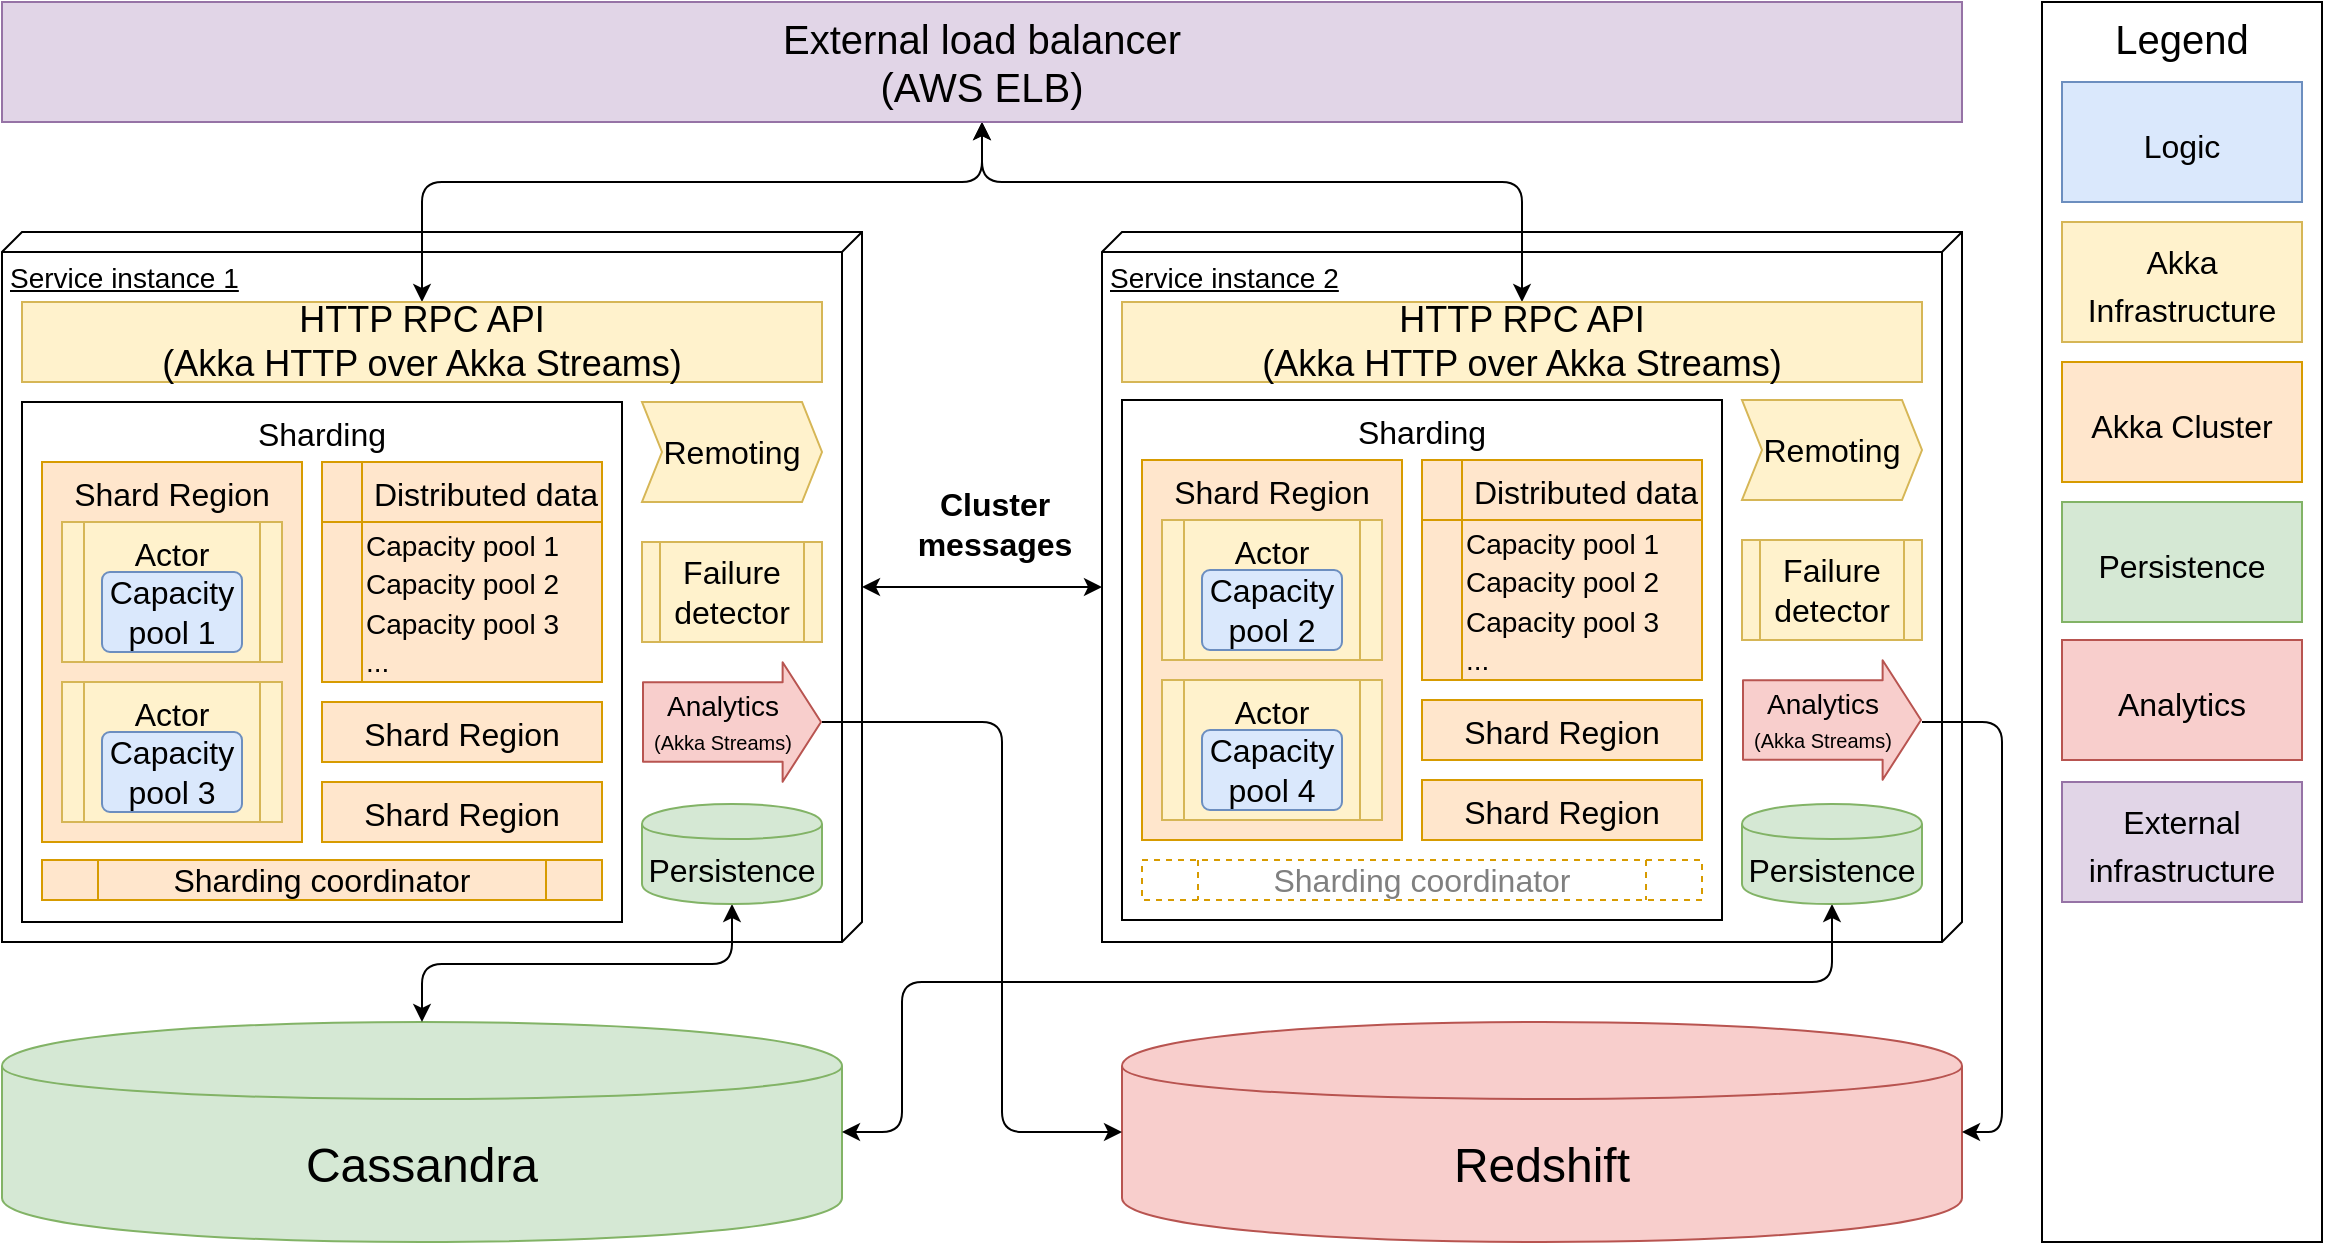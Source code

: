 <mxfile version="13.5.5" type="device"><diagram id="LK8TuRsa2vT0VlihYCzC" name="Page-1"><mxGraphModel dx="2912" dy="1161" grid="1" gridSize="10" guides="1" tooltips="1" connect="1" arrows="1" fold="1" page="1" pageScale="1" pageWidth="850" pageHeight="1100" math="0" shadow="0"><root><mxCell id="0"/><mxCell id="1" parent="0"/><mxCell id="uVnXu0M_bN9vel0Fh6BO-103" value="Cluster&lt;br&gt;messages" style="edgeStyle=orthogonalEdgeStyle;rounded=0;orthogonalLoop=1;jettySize=auto;html=1;startArrow=classic;startFill=1;fontSize=16;fontStyle=1" parent="1" source="tTwzh7BgLfRT5gA1_CXw-3" target="uVnXu0M_bN9vel0Fh6BO-102" edge="1"><mxGeometry x="0.091" y="33" relative="1" as="geometry"><mxPoint y="1" as="offset"/></mxGeometry></mxCell><mxCell id="tTwzh7BgLfRT5gA1_CXw-3" value="Service instance 1" style="verticalAlign=top;align=left;spacingTop=8;spacingLeft=2;spacingRight=12;shape=cube;size=10;direction=south;fontStyle=4;html=1;fontSize=14;" parent="1" vertex="1"><mxGeometry x="-810" y="135" width="430" height="355" as="geometry"/></mxCell><mxCell id="uVnXu0M_bN9vel0Fh6BO-102" value="Service instance 2" style="verticalAlign=top;align=left;spacingTop=8;spacingLeft=2;spacingRight=12;shape=cube;size=10;direction=south;fontStyle=4;html=1;fontSize=14;" parent="1" vertex="1"><mxGeometry x="-260" y="135" width="430" height="355" as="geometry"/></mxCell><mxCell id="tTwzh7BgLfRT5gA1_CXw-22" value="Cassandra" style="shape=cylinder;whiteSpace=wrap;html=1;boundedLbl=1;backgroundOutline=1;fontSize=24;fillColor=#d5e8d4;strokeColor=#82b366;" parent="1" vertex="1"><mxGeometry x="-810" y="530" width="420" height="110" as="geometry"/></mxCell><mxCell id="uVnXu0M_bN9vel0Fh6BO-125" style="edgeStyle=orthogonalEdgeStyle;rounded=1;orthogonalLoop=1;jettySize=auto;html=1;exitX=0.5;exitY=1;exitDx=0;exitDy=0;startArrow=classic;startFill=1;fontSize=16;" parent="1" source="tTwzh7BgLfRT5gA1_CXw-33" target="tTwzh7BgLfRT5gA1_CXw-31" edge="1"><mxGeometry relative="1" as="geometry"><Array as="points"><mxPoint x="-320" y="110"/><mxPoint x="-600" y="110"/></Array></mxGeometry></mxCell><mxCell id="uVnXu0M_bN9vel0Fh6BO-126" style="edgeStyle=orthogonalEdgeStyle;rounded=1;orthogonalLoop=1;jettySize=auto;html=1;exitX=0.5;exitY=1;exitDx=0;exitDy=0;startArrow=classic;startFill=1;fontSize=16;" parent="1" source="tTwzh7BgLfRT5gA1_CXw-33" target="uVnXu0M_bN9vel0Fh6BO-104" edge="1"><mxGeometry relative="1" as="geometry"><Array as="points"><mxPoint x="-320" y="110"/><mxPoint x="-50" y="110"/></Array></mxGeometry></mxCell><mxCell id="tTwzh7BgLfRT5gA1_CXw-33" value="External load balancer&lt;br&gt;(AWS ELB)" style="rounded=0;whiteSpace=wrap;html=1;fontSize=20;fillColor=#e1d5e7;strokeColor=#9673a6;" parent="1" vertex="1"><mxGeometry x="-810" y="20" width="980" height="60" as="geometry"/></mxCell><mxCell id="tTwzh7BgLfRT5gA1_CXw-31" value="HTTP RPC API&lt;br style=&quot;font-size: 18px&quot;&gt;(Akka HTTP over Akka Streams)" style="rounded=0;whiteSpace=wrap;html=1;fontSize=18;fillColor=#fff2cc;strokeColor=#d6b656;" parent="1" vertex="1"><mxGeometry x="-800" y="170" width="400" height="40" as="geometry"/></mxCell><mxCell id="uVnXu0M_bN9vel0Fh6BO-20" value="Sharding" style="rounded=0;whiteSpace=wrap;html=1;fontSize=16;verticalAlign=top;" parent="1" vertex="1"><mxGeometry x="-800" y="220" width="300" height="260" as="geometry"/></mxCell><mxCell id="uVnXu0M_bN9vel0Fh6BO-6" value="Shard Region" style="rounded=0;whiteSpace=wrap;html=1;fontSize=16;verticalAlign=top;fillColor=#ffe6cc;strokeColor=#d79b00;" parent="1" vertex="1"><mxGeometry x="-790" y="250" width="130" height="190" as="geometry"/></mxCell><mxCell id="uVnXu0M_bN9vel0Fh6BO-21" value="Shard Region" style="rounded=0;whiteSpace=wrap;html=1;fontSize=16;verticalAlign=top;fillColor=#ffe6cc;strokeColor=#d79b00;" parent="1" vertex="1"><mxGeometry x="-650" y="410" width="140" height="30" as="geometry"/></mxCell><mxCell id="uVnXu0M_bN9vel0Fh6BO-22" value="Shard Region" style="rounded=0;whiteSpace=wrap;html=1;fontSize=16;verticalAlign=top;fillColor=#ffe6cc;strokeColor=#d79b00;" parent="1" vertex="1"><mxGeometry x="-650" y="370" width="140" height="30" as="geometry"/></mxCell><mxCell id="uVnXu0M_bN9vel0Fh6BO-24" value="Sharding coordinator" style="shape=process;whiteSpace=wrap;html=1;backgroundOutline=1;fontSize=16;fillColor=#ffe6cc;strokeColor=#d79b00;" parent="1" vertex="1"><mxGeometry x="-790" y="449" width="280" height="20" as="geometry"/></mxCell><mxCell id="uVnXu0M_bN9vel0Fh6BO-36" value="Failure detector" style="shape=process;whiteSpace=wrap;html=1;backgroundOutline=1;fontSize=16;align=center;fillColor=#fff2cc;strokeColor=#d6b656;" parent="1" vertex="1"><mxGeometry x="-490" y="290" width="90" height="50" as="geometry"/></mxCell><mxCell id="uVnXu0M_bN9vel0Fh6BO-37" value="Remoting" style="shape=step;perimeter=stepPerimeter;whiteSpace=wrap;html=1;fixedSize=1;fontSize=16;align=center;size=10;fillColor=#fff2cc;strokeColor=#d6b656;" parent="1" vertex="1"><mxGeometry x="-490" y="220" width="90" height="50" as="geometry"/></mxCell><mxCell id="uVnXu0M_bN9vel0Fh6BO-128" style="edgeStyle=orthogonalEdgeStyle;rounded=1;orthogonalLoop=1;jettySize=auto;html=1;exitX=0.5;exitY=1;exitDx=0;exitDy=0;startArrow=classic;startFill=1;fontSize=16;" parent="1" source="uVnXu0M_bN9vel0Fh6BO-38" target="tTwzh7BgLfRT5gA1_CXw-22" edge="1"><mxGeometry relative="1" as="geometry"><Array as="points"><mxPoint x="-445" y="501"/><mxPoint x="-600" y="501"/></Array></mxGeometry></mxCell><mxCell id="uVnXu0M_bN9vel0Fh6BO-38" value="Persistence" style="shape=cylinder;whiteSpace=wrap;html=1;boundedLbl=1;backgroundOutline=1;fontSize=16;align=center;fillColor=#d5e8d4;strokeColor=#82b366;" parent="1" vertex="1"><mxGeometry x="-490" y="421" width="90" height="50" as="geometry"/></mxCell><mxCell id="uVnXu0M_bN9vel0Fh6BO-66" value="" style="shape=flexArrow;endArrow=classic;html=1;fontSize=18;width=39.866;endSize=6.063;endWidth=18.944;fillColor=#f8cecc;strokeColor=#b85450;" parent="1" edge="1"><mxGeometry width="50" height="50" relative="1" as="geometry"><mxPoint x="-490" y="380" as="sourcePoint"/><mxPoint x="-400" y="380" as="targetPoint"/></mxGeometry></mxCell><mxCell id="uVnXu0M_bN9vel0Fh6BO-68" value="Analytics&lt;br style=&quot;font-size: 14px&quot;&gt;&lt;font style=&quot;font-size: 10px&quot;&gt;(Akka Streams)&lt;/font&gt;" style="edgeLabel;html=1;align=center;verticalAlign=middle;resizable=0;points=[];fontSize=14;labelBackgroundColor=none;" parent="uVnXu0M_bN9vel0Fh6BO-66" vertex="1" connectable="0"><mxGeometry x="0.438" y="6" relative="1" as="geometry"><mxPoint x="-24.65" y="6" as="offset"/></mxGeometry></mxCell><mxCell id="uVnXu0M_bN9vel0Fh6BO-73" value="" style="group;fillColor=#ffe6cc;strokeColor=#d79b00;" parent="1" vertex="1" connectable="0"><mxGeometry x="-650" y="250" width="140" height="110" as="geometry"/></mxCell><mxCell id="uVnXu0M_bN9vel0Fh6BO-74" value="" style="group;fillColor=#fff2cc;strokeColor=#d6b656;" parent="1" vertex="1" connectable="0"><mxGeometry x="-780" y="280" width="110" height="70" as="geometry"/></mxCell><mxCell id="uVnXu0M_bN9vel0Fh6BO-75" value="" style="group;fillColor=#dae8fc;strokeColor=#6c8ebf;" parent="1" vertex="1" connectable="0"><mxGeometry x="-780" y="360" width="110" height="70" as="geometry"/></mxCell><mxCell id="uVnXu0M_bN9vel0Fh6BO-15" value="Actor" style="shape=process;whiteSpace=wrap;html=1;backgroundOutline=1;fontSize=16;verticalAlign=top;horizontal=1;fillColor=#fff2cc;strokeColor=#d6b656;" parent="1" vertex="1"><mxGeometry x="-780" y="360" width="110" height="70" as="geometry"/></mxCell><mxCell id="uVnXu0M_bN9vel0Fh6BO-16" value="Capacity&lt;br&gt;pool 3" style="rounded=1;arcSize=10;whiteSpace=wrap;html=1;align=center;fontSize=16;fillColor=#dae8fc;strokeColor=#6c8ebf;" parent="1" vertex="1"><mxGeometry x="-760" y="385" width="70" height="40" as="geometry"/></mxCell><mxCell id="uVnXu0M_bN9vel0Fh6BO-7" value="Actor" style="shape=process;whiteSpace=wrap;html=1;backgroundOutline=1;fontSize=16;verticalAlign=top;fillColor=#fff2cc;strokeColor=#d6b656;" parent="1" vertex="1"><mxGeometry x="-780" y="280" width="110" height="70" as="geometry"/></mxCell><mxCell id="uVnXu0M_bN9vel0Fh6BO-9" value="Capacity&lt;br&gt;pool 1" style="rounded=1;arcSize=10;whiteSpace=wrap;html=1;align=center;fontSize=16;fillColor=#dae8fc;strokeColor=#6c8ebf;" parent="1" vertex="1"><mxGeometry x="-760" y="305" width="70" height="40" as="geometry"/></mxCell><mxCell id="uVnXu0M_bN9vel0Fh6BO-76" value="" style="group" parent="1" vertex="1" connectable="0"><mxGeometry x="-650" y="250" width="140" height="110" as="geometry"/></mxCell><mxCell id="uVnXu0M_bN9vel0Fh6BO-27" value="Distributed data&lt;font style=&quot;font-size: 14px&quot;&gt;&lt;br&gt;&lt;/font&gt;" style="shape=internalStorage;whiteSpace=wrap;html=1;backgroundOutline=1;fontSize=16;verticalAlign=top;dx=20;dy=30;align=right;fillColor=#ffe6cc;strokeColor=#d79b00;" parent="uVnXu0M_bN9vel0Fh6BO-76" vertex="1"><mxGeometry width="140" height="110" as="geometry"/></mxCell><mxCell id="uVnXu0M_bN9vel0Fh6BO-29" value="&lt;span style=&quot;font-size: 14px&quot;&gt;Capacity pool 1&lt;/span&gt;&lt;br style=&quot;font-size: 14px&quot;&gt;&lt;span style=&quot;font-size: 14px&quot;&gt;Capacity pool 2&lt;/span&gt;&lt;br style=&quot;font-size: 14px&quot;&gt;&lt;span style=&quot;font-size: 14px&quot;&gt;Capacity pool 3&lt;/span&gt;&lt;br style=&quot;font-size: 14px&quot;&gt;&lt;span style=&quot;font-size: 14px&quot;&gt;...&lt;/span&gt;" style="rounded=0;whiteSpace=wrap;html=1;fontSize=16;align=left;strokeColor=#d79b00;fillColor=#ffe6cc;" parent="uVnXu0M_bN9vel0Fh6BO-76" vertex="1"><mxGeometry x="20" y="30" width="120" height="80" as="geometry"/></mxCell><mxCell id="uVnXu0M_bN9vel0Fh6BO-104" value="HTTP RPC API&lt;br style=&quot;font-size: 18px&quot;&gt;(Akka HTTP over Akka Streams)" style="rounded=0;whiteSpace=wrap;html=1;fontSize=18;fillColor=#fff2cc;strokeColor=#d6b656;" parent="1" vertex="1"><mxGeometry x="-250" y="170" width="400" height="40" as="geometry"/></mxCell><mxCell id="uVnXu0M_bN9vel0Fh6BO-105" value="Sharding" style="rounded=0;whiteSpace=wrap;html=1;fontSize=16;verticalAlign=top;" parent="1" vertex="1"><mxGeometry x="-250" y="219" width="300" height="260" as="geometry"/></mxCell><mxCell id="uVnXu0M_bN9vel0Fh6BO-106" value="Shard Region" style="rounded=0;whiteSpace=wrap;html=1;fontSize=16;verticalAlign=top;fillColor=#ffe6cc;strokeColor=#d79b00;" parent="1" vertex="1"><mxGeometry x="-240" y="249" width="130" height="190" as="geometry"/></mxCell><mxCell id="uVnXu0M_bN9vel0Fh6BO-107" value="Shard Region" style="rounded=0;whiteSpace=wrap;html=1;fontSize=16;verticalAlign=top;fillColor=#ffe6cc;strokeColor=#d79b00;" parent="1" vertex="1"><mxGeometry x="-100" y="409" width="140" height="30" as="geometry"/></mxCell><mxCell id="uVnXu0M_bN9vel0Fh6BO-108" value="Shard Region" style="rounded=0;whiteSpace=wrap;html=1;fontSize=16;verticalAlign=top;fillColor=#ffe6cc;strokeColor=#d79b00;" parent="1" vertex="1"><mxGeometry x="-100" y="369" width="140" height="30" as="geometry"/></mxCell><mxCell id="uVnXu0M_bN9vel0Fh6BO-109" value="Sharding coordinator" style="shape=process;whiteSpace=wrap;html=1;backgroundOutline=1;fontSize=16;strokeColor=#d79b00;dashed=1;fontColor=#808080;" parent="1" vertex="1"><mxGeometry x="-240" y="449" width="280" height="20" as="geometry"/></mxCell><mxCell id="uVnXu0M_bN9vel0Fh6BO-110" value="Failure detector" style="shape=process;whiteSpace=wrap;html=1;backgroundOutline=1;fontSize=16;align=center;fillColor=#fff2cc;strokeColor=#d6b656;" parent="1" vertex="1"><mxGeometry x="60" y="289" width="90" height="50" as="geometry"/></mxCell><mxCell id="uVnXu0M_bN9vel0Fh6BO-111" value="Remoting" style="shape=step;perimeter=stepPerimeter;whiteSpace=wrap;html=1;fixedSize=1;fontSize=16;align=center;size=10;fillColor=#fff2cc;strokeColor=#d6b656;" parent="1" vertex="1"><mxGeometry x="60" y="219" width="90" height="50" as="geometry"/></mxCell><mxCell id="GS2oBCvHez2J5gihVVLG-8" style="edgeStyle=orthogonalEdgeStyle;orthogonalLoop=1;jettySize=auto;html=1;exitX=0.5;exitY=1;exitDx=0;exitDy=0;entryX=1;entryY=0.5;entryDx=0;entryDy=0;fontSize=20;rounded=1;startArrow=classic;startFill=1;" parent="1" source="uVnXu0M_bN9vel0Fh6BO-112" target="tTwzh7BgLfRT5gA1_CXw-22" edge="1"><mxGeometry relative="1" as="geometry"><Array as="points"><mxPoint x="105" y="510"/><mxPoint x="-360" y="510"/><mxPoint x="-360" y="585"/></Array></mxGeometry></mxCell><mxCell id="uVnXu0M_bN9vel0Fh6BO-112" value="Persistence" style="shape=cylinder;whiteSpace=wrap;html=1;boundedLbl=1;backgroundOutline=1;fontSize=16;align=center;fillColor=#d5e8d4;strokeColor=#82b366;" parent="1" vertex="1"><mxGeometry x="60" y="421" width="90" height="50" as="geometry"/></mxCell><mxCell id="uVnXu0M_bN9vel0Fh6BO-113" value="" style="shape=flexArrow;endArrow=classic;html=1;fontSize=18;width=39.866;endSize=6.063;endWidth=18.944;fillColor=#f8cecc;strokeColor=#b85450;" parent="1" edge="1"><mxGeometry width="50" height="50" relative="1" as="geometry"><mxPoint x="60" y="379" as="sourcePoint"/><mxPoint x="150" y="379" as="targetPoint"/></mxGeometry></mxCell><mxCell id="uVnXu0M_bN9vel0Fh6BO-114" value="Analytics&lt;br style=&quot;font-size: 14px&quot;&gt;&lt;font style=&quot;font-size: 10px&quot;&gt;(Akka Streams)&lt;/font&gt;" style="edgeLabel;html=1;align=center;verticalAlign=middle;resizable=0;points=[];fontSize=14;labelBackgroundColor=none;" parent="uVnXu0M_bN9vel0Fh6BO-113" vertex="1" connectable="0"><mxGeometry x="0.438" y="6" relative="1" as="geometry"><mxPoint x="-24.65" y="6" as="offset"/></mxGeometry></mxCell><mxCell id="uVnXu0M_bN9vel0Fh6BO-115" value="" style="group;fillColor=#ffe6cc;strokeColor=#d79b00;" parent="1" vertex="1" connectable="0"><mxGeometry x="-100" y="249" width="140" height="110" as="geometry"/></mxCell><mxCell id="uVnXu0M_bN9vel0Fh6BO-116" value="" style="group;fillColor=#fff2cc;strokeColor=#d6b656;" parent="1" vertex="1" connectable="0"><mxGeometry x="-230" y="279" width="110" height="70" as="geometry"/></mxCell><mxCell id="uVnXu0M_bN9vel0Fh6BO-117" value="" style="group;fillColor=#dae8fc;strokeColor=#6c8ebf;" parent="1" vertex="1" connectable="0"><mxGeometry x="-230" y="359" width="110" height="70" as="geometry"/></mxCell><mxCell id="uVnXu0M_bN9vel0Fh6BO-118" value="Actor" style="shape=process;whiteSpace=wrap;html=1;backgroundOutline=1;fontSize=16;verticalAlign=top;horizontal=1;fillColor=#fff2cc;strokeColor=#d6b656;" parent="1" vertex="1"><mxGeometry x="-230" y="359" width="110" height="70" as="geometry"/></mxCell><mxCell id="uVnXu0M_bN9vel0Fh6BO-119" value="Capacity&lt;br&gt;pool 4" style="rounded=1;arcSize=10;whiteSpace=wrap;html=1;align=center;fontSize=16;fillColor=#dae8fc;strokeColor=#6c8ebf;" parent="1" vertex="1"><mxGeometry x="-210" y="384" width="70" height="40" as="geometry"/></mxCell><mxCell id="uVnXu0M_bN9vel0Fh6BO-120" value="Actor" style="shape=process;whiteSpace=wrap;html=1;backgroundOutline=1;fontSize=16;verticalAlign=top;fillColor=#fff2cc;strokeColor=#d6b656;" parent="1" vertex="1"><mxGeometry x="-230" y="279" width="110" height="70" as="geometry"/></mxCell><mxCell id="uVnXu0M_bN9vel0Fh6BO-121" value="Capacity&lt;br&gt;pool 2" style="rounded=1;arcSize=10;whiteSpace=wrap;html=1;align=center;fontSize=16;fillColor=#dae8fc;strokeColor=#6c8ebf;" parent="1" vertex="1"><mxGeometry x="-210" y="304" width="70" height="40" as="geometry"/></mxCell><mxCell id="uVnXu0M_bN9vel0Fh6BO-122" value="" style="group" parent="1" vertex="1" connectable="0"><mxGeometry x="-100" y="249" width="140" height="110" as="geometry"/></mxCell><mxCell id="uVnXu0M_bN9vel0Fh6BO-123" value="Distributed data&lt;font style=&quot;font-size: 14px&quot;&gt;&lt;br&gt;&lt;/font&gt;" style="shape=internalStorage;whiteSpace=wrap;html=1;backgroundOutline=1;fontSize=16;verticalAlign=top;dx=20;dy=30;align=right;fillColor=#ffe6cc;strokeColor=#d79b00;" parent="uVnXu0M_bN9vel0Fh6BO-122" vertex="1"><mxGeometry width="140" height="110" as="geometry"/></mxCell><mxCell id="uVnXu0M_bN9vel0Fh6BO-124" value="&lt;span style=&quot;font-size: 14px&quot;&gt;Capacity pool 1&lt;/span&gt;&lt;br style=&quot;font-size: 14px&quot;&gt;&lt;span style=&quot;font-size: 14px&quot;&gt;Capacity pool 2&lt;/span&gt;&lt;br style=&quot;font-size: 14px&quot;&gt;&lt;span style=&quot;font-size: 14px&quot;&gt;Capacity pool 3&lt;/span&gt;&lt;br style=&quot;font-size: 14px&quot;&gt;&lt;span style=&quot;font-size: 14px&quot;&gt;...&lt;/span&gt;" style="rounded=0;whiteSpace=wrap;html=1;fontSize=16;align=left;strokeColor=#d79b00;fillColor=#ffe6cc;" parent="uVnXu0M_bN9vel0Fh6BO-122" vertex="1"><mxGeometry x="20" y="30" width="120" height="80" as="geometry"/></mxCell><mxCell id="uVnXu0M_bN9vel0Fh6BO-127" value="Redshift" style="shape=cylinder;whiteSpace=wrap;html=1;boundedLbl=1;backgroundOutline=1;fontSize=24;fillColor=#f8cecc;strokeColor=#b85450;" parent="1" vertex="1"><mxGeometry x="-250" y="530" width="420" height="110" as="geometry"/></mxCell><mxCell id="uVnXu0M_bN9vel0Fh6BO-129" value="" style="endArrow=classic;html=1;fontSize=16;entryX=0;entryY=0.5;entryDx=0;entryDy=0;edgeStyle=elbowEdgeStyle;" parent="1" target="uVnXu0M_bN9vel0Fh6BO-127" edge="1"><mxGeometry width="50" height="50" relative="1" as="geometry"><mxPoint x="-400" y="380" as="sourcePoint"/><mxPoint x="-350" y="410" as="targetPoint"/><Array as="points"><mxPoint x="-310" y="480"/></Array></mxGeometry></mxCell><mxCell id="GS2oBCvHez2J5gihVVLG-1" value="Legend" style="rounded=0;whiteSpace=wrap;html=1;fontSize=20;verticalAlign=top;" parent="1" vertex="1"><mxGeometry x="210" y="20" width="140" height="620" as="geometry"/></mxCell><mxCell id="GS2oBCvHez2J5gihVVLG-2" value="&lt;font style=&quot;font-size: 16px&quot;&gt;Akka&lt;br&gt;Infrastructure&lt;/font&gt;" style="rounded=0;whiteSpace=wrap;html=1;fontSize=20;fillColor=#fff2cc;strokeColor=#d6b656;" parent="1" vertex="1"><mxGeometry x="220" y="130" width="120" height="60" as="geometry"/></mxCell><mxCell id="GS2oBCvHez2J5gihVVLG-3" value="&lt;font style=&quot;font-size: 16px&quot;&gt;Akka Cluster&lt;br&gt;&lt;/font&gt;" style="rounded=0;whiteSpace=wrap;html=1;fontSize=20;fillColor=#ffe6cc;strokeColor=#d79b00;" parent="1" vertex="1"><mxGeometry x="220" y="200" width="120" height="60" as="geometry"/></mxCell><mxCell id="GS2oBCvHez2J5gihVVLG-4" value="&lt;font style=&quot;font-size: 16px&quot;&gt;Persistence&lt;/font&gt;" style="rounded=0;whiteSpace=wrap;html=1;fontSize=20;fillColor=#d5e8d4;strokeColor=#82b366;" parent="1" vertex="1"><mxGeometry x="220" y="270" width="120" height="60" as="geometry"/></mxCell><mxCell id="GS2oBCvHez2J5gihVVLG-5" value="&lt;font style=&quot;font-size: 16px&quot;&gt;Logic&lt;/font&gt;" style="rounded=0;whiteSpace=wrap;html=1;fontSize=20;fillColor=#dae8fc;strokeColor=#6c8ebf;" parent="1" vertex="1"><mxGeometry x="220" y="60" width="120" height="60" as="geometry"/></mxCell><mxCell id="GS2oBCvHez2J5gihVVLG-6" value="&lt;font style=&quot;font-size: 16px&quot;&gt;Analytics&lt;/font&gt;" style="rounded=0;whiteSpace=wrap;html=1;fontSize=20;fillColor=#f8cecc;strokeColor=#b85450;" parent="1" vertex="1"><mxGeometry x="220" y="339" width="120" height="60" as="geometry"/></mxCell><mxCell id="GS2oBCvHez2J5gihVVLG-7" value="" style="endArrow=classic;html=1;fontSize=16;entryX=1;entryY=0.5;entryDx=0;entryDy=0;edgeStyle=elbowEdgeStyle;" parent="1" target="uVnXu0M_bN9vel0Fh6BO-127" edge="1"><mxGeometry width="50" height="50" relative="1" as="geometry"><mxPoint x="150" y="380" as="sourcePoint"/><mxPoint x="-240" y="595" as="targetPoint"/><Array as="points"><mxPoint x="190" y="490"/><mxPoint x="180" y="520"/></Array></mxGeometry></mxCell><mxCell id="GS2oBCvHez2J5gihVVLG-13" value="&lt;font style=&quot;font-size: 16px&quot;&gt;External&lt;br&gt;infrastructure&lt;br&gt;&lt;/font&gt;" style="rounded=0;whiteSpace=wrap;html=1;fontSize=20;fillColor=#e1d5e7;strokeColor=#9673a6;" parent="1" vertex="1"><mxGeometry x="220" y="410" width="120" height="60" as="geometry"/></mxCell></root></mxGraphModel></diagram></mxfile>